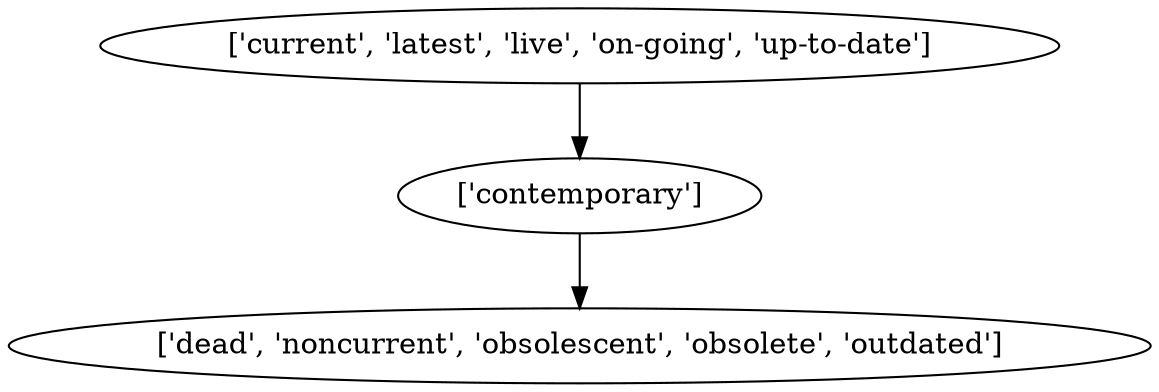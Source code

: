 strict digraph  {
	"['current', 'latest', 'live', 'on-going', 'up-to-date']" -> "['contemporary']";
	"['contemporary']" -> "['dead', 'noncurrent', 'obsolescent', 'obsolete', 'outdated']";
}
